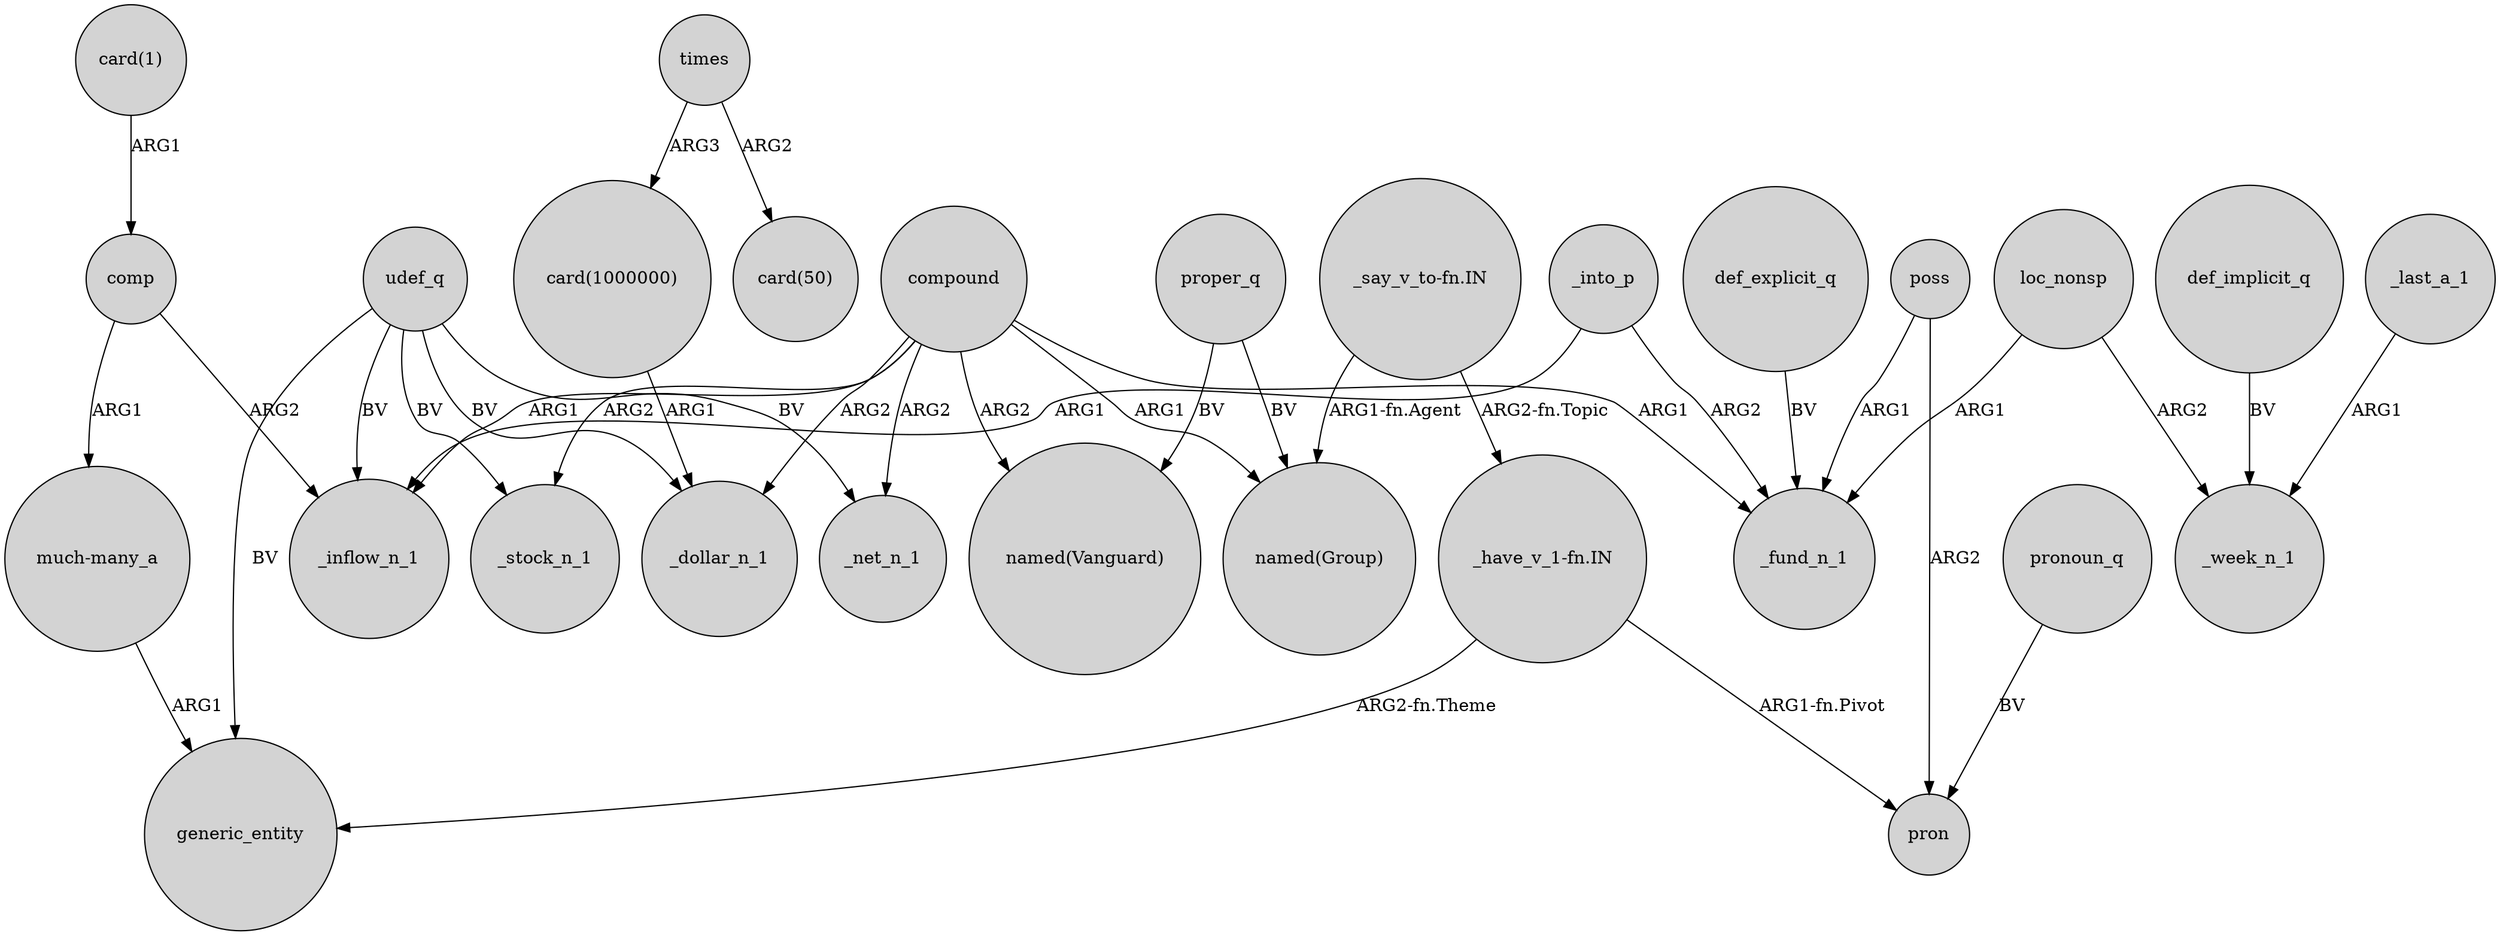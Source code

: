 digraph {
	node [shape=circle style=filled]
	"card(1)" -> comp [label=ARG1]
	times -> "card(50)" [label=ARG2]
	"card(1000000)" -> _dollar_n_1 [label=ARG1]
	_into_p -> _inflow_n_1 [label=ARG1]
	udef_q -> generic_entity [label=BV]
	def_implicit_q -> _week_n_1 [label=BV]
	poss -> pron [label=ARG2]
	comp -> _inflow_n_1 [label=ARG2]
	"much-many_a" -> generic_entity [label=ARG1]
	poss -> _fund_n_1 [label=ARG1]
	def_explicit_q -> _fund_n_1 [label=BV]
	"_have_v_1-fn.IN" -> pron [label="ARG1-fn.Pivot"]
	proper_q -> "named(Vanguard)" [label=BV]
	udef_q -> _inflow_n_1 [label=BV]
	compound -> "named(Group)" [label=ARG1]
	loc_nonsp -> _fund_n_1 [label=ARG1]
	compound -> _stock_n_1 [label=ARG2]
	"_have_v_1-fn.IN" -> generic_entity [label="ARG2-fn.Theme"]
	pronoun_q -> pron [label=BV]
	loc_nonsp -> _week_n_1 [label=ARG2]
	udef_q -> _stock_n_1 [label=BV]
	compound -> _inflow_n_1 [label=ARG1]
	_into_p -> _fund_n_1 [label=ARG2]
	comp -> "much-many_a" [label=ARG1]
	compound -> _fund_n_1 [label=ARG1]
	compound -> _net_n_1 [label=ARG2]
	times -> "card(1000000)" [label=ARG3]
	_last_a_1 -> _week_n_1 [label=ARG1]
	"_say_v_to-fn.IN" -> "_have_v_1-fn.IN" [label="ARG2-fn.Topic"]
	udef_q -> _net_n_1 [label=BV]
	proper_q -> "named(Group)" [label=BV]
	compound -> _dollar_n_1 [label=ARG2]
	compound -> "named(Vanguard)" [label=ARG2]
	"_say_v_to-fn.IN" -> "named(Group)" [label="ARG1-fn.Agent"]
	udef_q -> _dollar_n_1 [label=BV]
}

